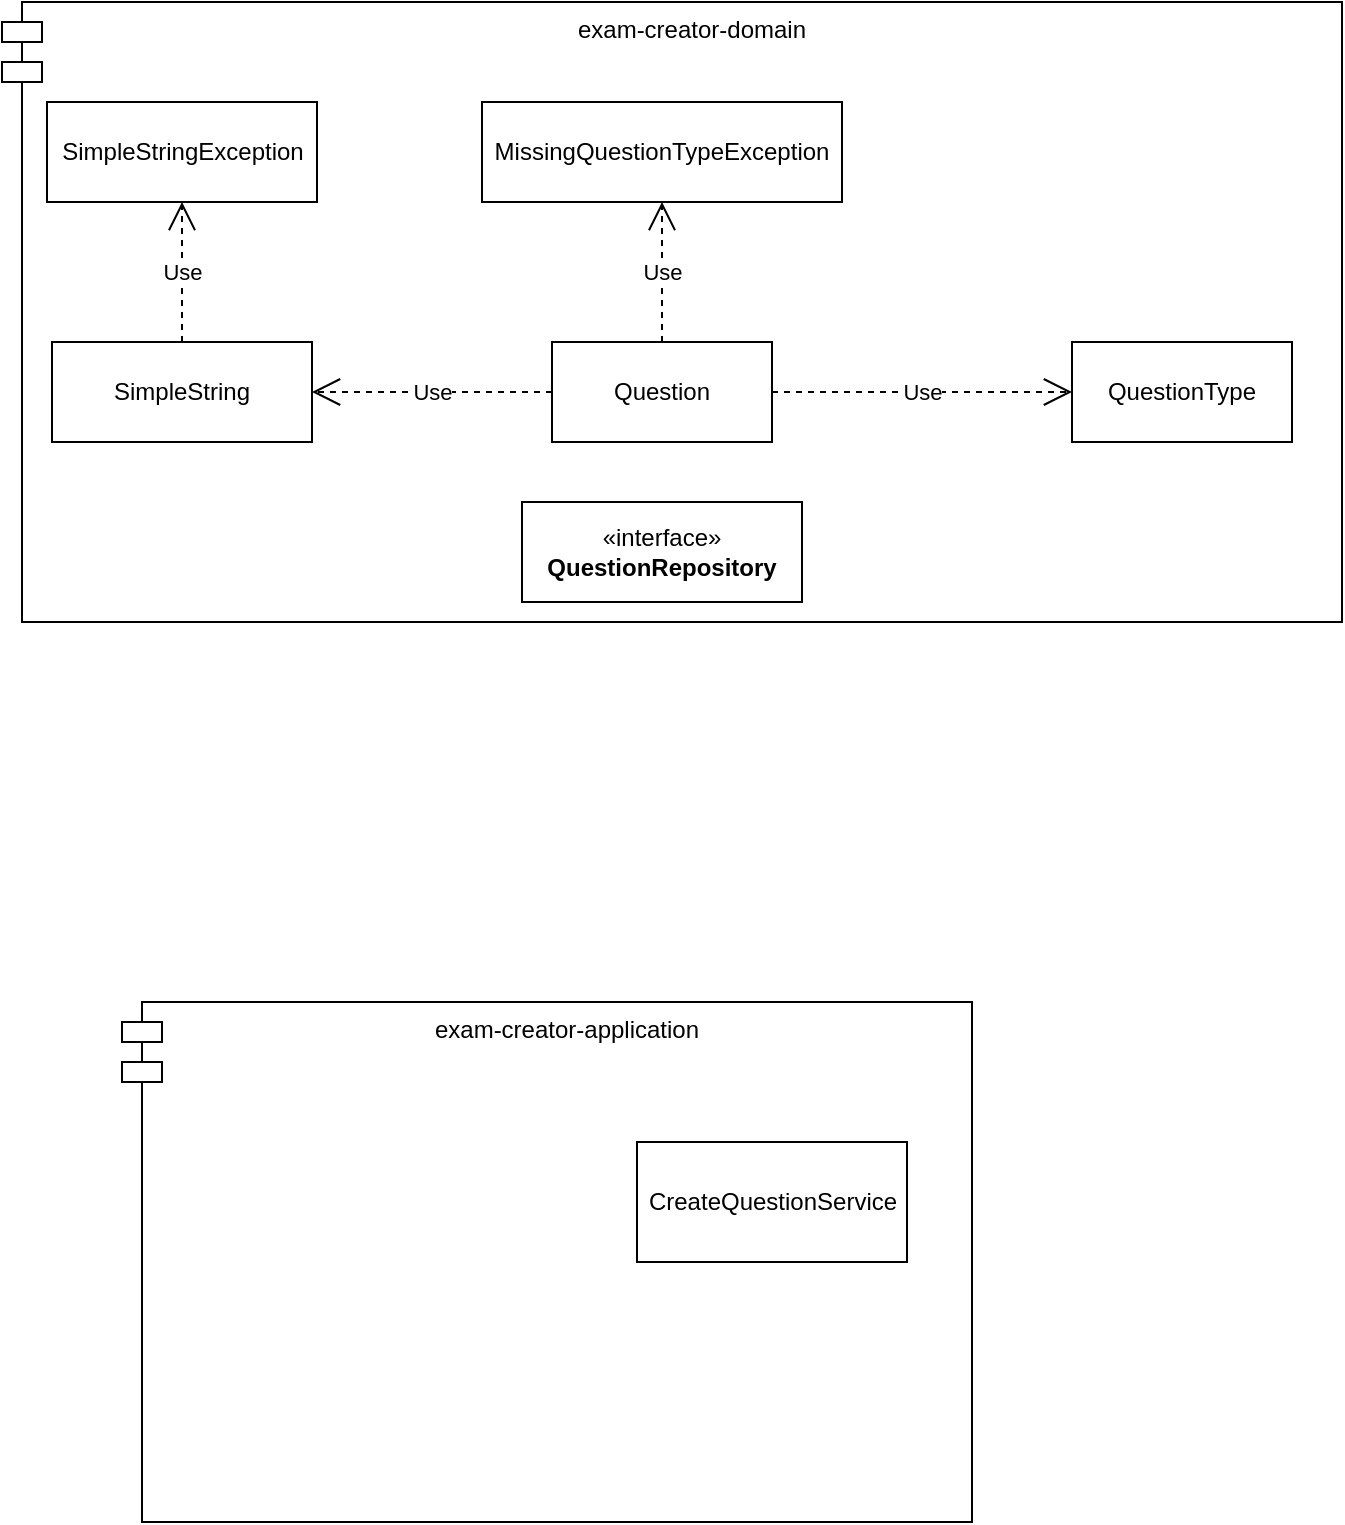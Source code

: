 <mxfile version="21.6.1" type="device" pages="3">
  <diagram name="Components" id="yL0USFLIsqMUZZu0aZ3x">
    <mxGraphModel dx="1434" dy="756" grid="1" gridSize="10" guides="1" tooltips="1" connect="1" arrows="1" fold="1" page="1" pageScale="1" pageWidth="850" pageHeight="1100" math="0" shadow="0">
      <root>
        <mxCell id="0" />
        <mxCell id="1" parent="0" />
        <mxCell id="mQGPUWDvcXoDgtpBYcEU-20" value="exam-creator-domain" style="shape=module;align=left;spacingLeft=20;align=center;verticalAlign=top;whiteSpace=wrap;html=1;" parent="1" vertex="1">
          <mxGeometry x="70" y="30" width="670" height="310" as="geometry" />
        </mxCell>
        <mxCell id="7W1coGECJ66a4LA6T56m-1" value="Question" style="html=1;whiteSpace=wrap;" parent="1" vertex="1">
          <mxGeometry x="345" y="200" width="110" height="50" as="geometry" />
        </mxCell>
        <mxCell id="7W1coGECJ66a4LA6T56m-2" value="QuestionType" style="html=1;whiteSpace=wrap;" parent="1" vertex="1">
          <mxGeometry x="605" y="200" width="110" height="50" as="geometry" />
        </mxCell>
        <mxCell id="7W1coGECJ66a4LA6T56m-3" value="Use" style="endArrow=open;endSize=12;dashed=1;html=1;rounded=0;exitX=1;exitY=0.5;exitDx=0;exitDy=0;entryX=0;entryY=0.5;entryDx=0;entryDy=0;" parent="1" source="7W1coGECJ66a4LA6T56m-1" target="7W1coGECJ66a4LA6T56m-2" edge="1">
          <mxGeometry width="160" relative="1" as="geometry">
            <mxPoint x="230" y="170" as="sourcePoint" />
            <mxPoint x="390" y="170" as="targetPoint" />
          </mxGeometry>
        </mxCell>
        <mxCell id="7W1coGECJ66a4LA6T56m-4" value="SimpleString" style="html=1;whiteSpace=wrap;" parent="1" vertex="1">
          <mxGeometry x="95" y="200" width="130" height="50" as="geometry" />
        </mxCell>
        <mxCell id="7W1coGECJ66a4LA6T56m-5" value="Use" style="endArrow=open;endSize=12;dashed=1;html=1;rounded=0;exitX=0;exitY=0.5;exitDx=0;exitDy=0;entryX=1;entryY=0.5;entryDx=0;entryDy=0;" parent="1" source="7W1coGECJ66a4LA6T56m-1" target="7W1coGECJ66a4LA6T56m-4" edge="1">
          <mxGeometry width="160" relative="1" as="geometry">
            <mxPoint x="310" y="190" as="sourcePoint" />
            <mxPoint x="460" y="190" as="targetPoint" />
          </mxGeometry>
        </mxCell>
        <mxCell id="7W1coGECJ66a4LA6T56m-7" value="«interface»&lt;br&gt;&lt;b&gt;QuestionRepository&lt;/b&gt;" style="html=1;whiteSpace=wrap;" parent="1" vertex="1">
          <mxGeometry x="330" y="280" width="140" height="50" as="geometry" />
        </mxCell>
        <mxCell id="HI2soIWrc2Qp_KBdVCBu-1" value="exam-creator-application" style="shape=module;align=left;spacingLeft=20;align=center;verticalAlign=top;whiteSpace=wrap;html=1;" vertex="1" parent="1">
          <mxGeometry x="130" y="530" width="425" height="260" as="geometry" />
        </mxCell>
        <mxCell id="HI2soIWrc2Qp_KBdVCBu-2" value="CreateQuestionService" style="rounded=0;whiteSpace=wrap;html=1;" vertex="1" parent="1">
          <mxGeometry x="387.5" y="600" width="135" height="60" as="geometry" />
        </mxCell>
        <mxCell id="HI2soIWrc2Qp_KBdVCBu-5" value="MissingQuestionTypeException" style="html=1;whiteSpace=wrap;" vertex="1" parent="1">
          <mxGeometry x="310" y="80" width="180" height="50" as="geometry" />
        </mxCell>
        <mxCell id="HI2soIWrc2Qp_KBdVCBu-6" value="Use" style="endArrow=open;endSize=12;dashed=1;html=1;rounded=0;entryX=0.5;entryY=1;entryDx=0;entryDy=0;exitX=0.5;exitY=0;exitDx=0;exitDy=0;" edge="1" parent="1" source="7W1coGECJ66a4LA6T56m-1" target="HI2soIWrc2Qp_KBdVCBu-5">
          <mxGeometry width="160" relative="1" as="geometry">
            <mxPoint x="290" y="230" as="sourcePoint" />
            <mxPoint x="450" y="230" as="targetPoint" />
          </mxGeometry>
        </mxCell>
        <mxCell id="HI2soIWrc2Qp_KBdVCBu-7" value="SimpleStringException" style="html=1;whiteSpace=wrap;" vertex="1" parent="1">
          <mxGeometry x="92.5" y="80" width="135" height="50" as="geometry" />
        </mxCell>
        <mxCell id="HI2soIWrc2Qp_KBdVCBu-8" value="Use" style="endArrow=open;endSize=12;dashed=1;html=1;rounded=0;entryX=0.5;entryY=1;entryDx=0;entryDy=0;exitX=0.5;exitY=0;exitDx=0;exitDy=0;" edge="1" parent="1" source="7W1coGECJ66a4LA6T56m-4" target="HI2soIWrc2Qp_KBdVCBu-7">
          <mxGeometry width="160" relative="1" as="geometry">
            <mxPoint x="410" y="210" as="sourcePoint" />
            <mxPoint x="410" y="140" as="targetPoint" />
            <Array as="points" />
          </mxGeometry>
        </mxCell>
      </root>
    </mxGraphModel>
  </diagram>
  <diagram id="U91R3ui8XyFqjOF1t26D" name="Stuff">
    <mxGraphModel dx="1434" dy="756" grid="1" gridSize="10" guides="1" tooltips="1" connect="1" arrows="1" fold="1" page="1" pageScale="1" pageWidth="850" pageHeight="1100" math="0" shadow="0">
      <root>
        <mxCell id="0" />
        <mxCell id="1" parent="0" />
        <mxCell id="CKdxJvhW_pkwwqhL1a9V-1" value="Question" style="swimlane;fontStyle=1;align=center;verticalAlign=top;childLayout=stackLayout;horizontal=1;startSize=26;horizontalStack=0;resizeParent=1;resizeParentMax=0;resizeLast=0;collapsible=1;marginBottom=0;whiteSpace=wrap;html=1;" vertex="1" parent="1">
          <mxGeometry x="120" y="760" width="190" height="260" as="geometry" />
        </mxCell>
        <mxCell id="CKdxJvhW_pkwwqhL1a9V-2" value="- questionId: UUID&lt;br&gt;- parentQuestionId: UUID&lt;br&gt;- questionString: String&lt;br&gt;- type: QuestionType&lt;br&gt;- tags: List&amp;lt;String&amp;gt;" style="text;strokeColor=none;fillColor=none;align=left;verticalAlign=top;spacingLeft=4;spacingRight=4;overflow=hidden;rotatable=0;points=[[0,0.5],[1,0.5]];portConstraint=eastwest;whiteSpace=wrap;html=1;" vertex="1" parent="CKdxJvhW_pkwwqhL1a9V-1">
          <mxGeometry y="26" width="190" height="84" as="geometry" />
        </mxCell>
        <mxCell id="CKdxJvhW_pkwwqhL1a9V-3" value="" style="line;strokeWidth=1;fillColor=none;align=left;verticalAlign=middle;spacingTop=-1;spacingLeft=3;spacingRight=3;rotatable=0;labelPosition=right;points=[];portConstraint=eastwest;strokeColor=inherit;" vertex="1" parent="CKdxJvhW_pkwwqhL1a9V-1">
          <mxGeometry y="110" width="190" height="8" as="geometry" />
        </mxCell>
        <mxCell id="CKdxJvhW_pkwwqhL1a9V-4" value="+ getQuestionId(): UUID&lt;br&gt;+ getParentQuestionId(): UUID&lt;br&gt;+ getQuestionString(): String&lt;br&gt;+ setQuestionString(String): void&lt;br&gt;+ getType(): QuestionType&lt;br&gt;+ setType(QuestionType): void&lt;br&gt;+ getTags(): List&amp;lt;String&amp;gt;&lt;br&gt;+ addTag(String): void&lt;br&gt;+ removeTag(): void" style="text;strokeColor=none;fillColor=none;align=left;verticalAlign=top;spacingLeft=4;spacingRight=4;overflow=hidden;rotatable=0;points=[[0,0.5],[1,0.5]];portConstraint=eastwest;whiteSpace=wrap;html=1;" vertex="1" parent="CKdxJvhW_pkwwqhL1a9V-1">
          <mxGeometry y="118" width="190" height="142" as="geometry" />
        </mxCell>
        <mxCell id="CKdxJvhW_pkwwqhL1a9V-5" value="QuestionType" style="swimlane;fontStyle=1;align=center;verticalAlign=top;childLayout=stackLayout;horizontal=1;startSize=26;horizontalStack=0;resizeParent=1;resizeParentMax=0;resizeLast=0;collapsible=1;marginBottom=0;whiteSpace=wrap;html=1;" vertex="1" parent="1">
          <mxGeometry x="110" y="590" width="220" height="70" as="geometry" />
        </mxCell>
        <mxCell id="CKdxJvhW_pkwwqhL1a9V-6" value="+ MULTIPLE_CHOICE: QuestionType&lt;br&gt;+ FREE_TEXT: QuestionType" style="text;strokeColor=none;fillColor=none;align=left;verticalAlign=top;spacingLeft=4;spacingRight=4;overflow=hidden;rotatable=0;points=[[0,0.5],[1,0.5]];portConstraint=eastwest;whiteSpace=wrap;html=1;" vertex="1" parent="CKdxJvhW_pkwwqhL1a9V-5">
          <mxGeometry y="26" width="220" height="44" as="geometry" />
        </mxCell>
        <mxCell id="CKdxJvhW_pkwwqhL1a9V-7" value="Use" style="endArrow=open;endSize=12;dashed=1;html=1;rounded=0;entryX=0.477;entryY=0.932;entryDx=0;entryDy=0;entryPerimeter=0;exitX=0.5;exitY=0;exitDx=0;exitDy=0;" edge="1" parent="1" source="CKdxJvhW_pkwwqhL1a9V-1" target="CKdxJvhW_pkwwqhL1a9V-6">
          <mxGeometry width="160" relative="1" as="geometry">
            <mxPoint x="10" y="690" as="sourcePoint" />
            <mxPoint x="170" y="690" as="targetPoint" />
          </mxGeometry>
        </mxCell>
        <mxCell id="CKdxJvhW_pkwwqhL1a9V-8" value="Exam" style="swimlane;fontStyle=1;align=center;verticalAlign=top;childLayout=stackLayout;horizontal=1;startSize=26;horizontalStack=0;resizeParent=1;resizeParentMax=0;resizeLast=0;collapsible=1;marginBottom=0;whiteSpace=wrap;html=1;" vertex="1" parent="1">
          <mxGeometry x="440" y="920" width="160" height="86" as="geometry" />
        </mxCell>
        <mxCell id="CKdxJvhW_pkwwqhL1a9V-9" value="+ field: type" style="text;strokeColor=none;fillColor=none;align=left;verticalAlign=top;spacingLeft=4;spacingRight=4;overflow=hidden;rotatable=0;points=[[0,0.5],[1,0.5]];portConstraint=eastwest;whiteSpace=wrap;html=1;" vertex="1" parent="CKdxJvhW_pkwwqhL1a9V-8">
          <mxGeometry y="26" width="160" height="26" as="geometry" />
        </mxCell>
        <mxCell id="CKdxJvhW_pkwwqhL1a9V-10" value="" style="line;strokeWidth=1;fillColor=none;align=left;verticalAlign=middle;spacingTop=-1;spacingLeft=3;spacingRight=3;rotatable=0;labelPosition=right;points=[];portConstraint=eastwest;strokeColor=inherit;" vertex="1" parent="CKdxJvhW_pkwwqhL1a9V-8">
          <mxGeometry y="52" width="160" height="8" as="geometry" />
        </mxCell>
        <mxCell id="CKdxJvhW_pkwwqhL1a9V-11" value="+ method(type): type" style="text;strokeColor=none;fillColor=none;align=left;verticalAlign=top;spacingLeft=4;spacingRight=4;overflow=hidden;rotatable=0;points=[[0,0.5],[1,0.5]];portConstraint=eastwest;whiteSpace=wrap;html=1;" vertex="1" parent="CKdxJvhW_pkwwqhL1a9V-8">
          <mxGeometry y="60" width="160" height="26" as="geometry" />
        </mxCell>
        <mxCell id="CKdxJvhW_pkwwqhL1a9V-12" value="&lt;p style=&quot;margin:0px;margin-top:4px;text-align:center;&quot;&gt;&lt;i&gt;&amp;lt;&amp;lt;Interface&amp;gt;&amp;gt;&lt;/i&gt;&lt;br&gt;&lt;b&gt;ExamExporter&lt;/b&gt;&lt;/p&gt;&lt;hr size=&quot;1&quot;&gt;&lt;p style=&quot;margin:0px;margin-left:4px;&quot;&gt;+ method1(Type): Type&lt;br&gt;+ method2(Type, Type): Type&lt;/p&gt;" style="verticalAlign=top;align=left;overflow=fill;fontSize=12;fontFamily=Helvetica;html=1;whiteSpace=wrap;" vertex="1" parent="1">
          <mxGeometry x="620" y="900" width="190" height="140" as="geometry" />
        </mxCell>
      </root>
    </mxGraphModel>
  </diagram>
  <diagram id="oCloNg0bshuQx6mHHJdx" name="Use Cases">
    <mxGraphModel dx="1434" dy="756" grid="1" gridSize="10" guides="1" tooltips="1" connect="1" arrows="1" fold="1" page="1" pageScale="1" pageWidth="850" pageHeight="1100" math="0" shadow="0">
      <root>
        <mxCell id="0" />
        <mxCell id="1" parent="0" />
        <mxCell id="AVYNUUO_efSqyAI8cwyr-1" value="User" style="shape=umlActor;verticalLabelPosition=bottom;verticalAlign=top;html=1;outlineConnect=0;" vertex="1" parent="1">
          <mxGeometry x="380" y="240" width="30" height="60" as="geometry" />
        </mxCell>
        <mxCell id="AVYNUUO_efSqyAI8cwyr-2" value="Create Question" style="ellipse;whiteSpace=wrap;html=1;" vertex="1" parent="1">
          <mxGeometry x="230" y="150" width="120" height="80" as="geometry" />
        </mxCell>
        <mxCell id="AVYNUUO_efSqyAI8cwyr-4" value="Delete Question" style="ellipse;whiteSpace=wrap;html=1;" vertex="1" parent="1">
          <mxGeometry x="170" y="300" width="120" height="80" as="geometry" />
        </mxCell>
        <mxCell id="AVYNUUO_efSqyAI8cwyr-5" value="Create Exam" style="ellipse;whiteSpace=wrap;html=1;" vertex="1" parent="1">
          <mxGeometry x="470" y="140" width="120" height="80" as="geometry" />
        </mxCell>
        <mxCell id="AVYNUUO_efSqyAI8cwyr-6" value="Export Exam" style="ellipse;whiteSpace=wrap;html=1;" vertex="1" parent="1">
          <mxGeometry x="510" y="270" width="120" height="80" as="geometry" />
        </mxCell>
        <mxCell id="AVYNUUO_efSqyAI8cwyr-7" value="Search Question" style="ellipse;whiteSpace=wrap;html=1;" vertex="1" parent="1">
          <mxGeometry x="320" y="360" width="120" height="80" as="geometry" />
        </mxCell>
        <mxCell id="AVYNUUO_efSqyAI8cwyr-8" value="Add Tag" style="ellipse;whiteSpace=wrap;html=1;" vertex="1" parent="1">
          <mxGeometry x="320" y="30" width="120" height="80" as="geometry" />
        </mxCell>
        <mxCell id="AVYNUUO_efSqyAI8cwyr-9" value="Remove Tag" style="ellipse;whiteSpace=wrap;html=1;" vertex="1" parent="1">
          <mxGeometry x="510" y="30" width="120" height="80" as="geometry" />
        </mxCell>
      </root>
    </mxGraphModel>
  </diagram>
</mxfile>
